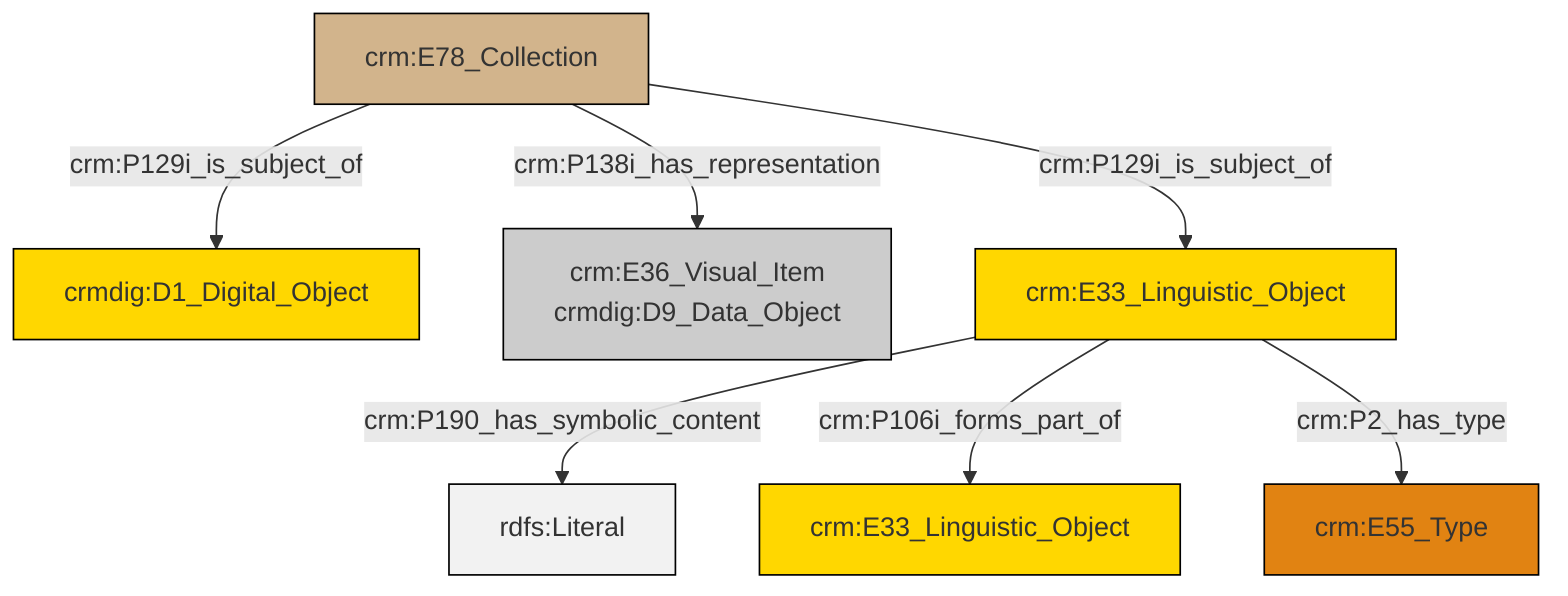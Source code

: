 graph TD
classDef Literal fill:#f2f2f2,stroke:#000000;
classDef CRM_Entity fill:#FFFFFF,stroke:#000000;
classDef Temporal_Entity fill:#00C9E6, stroke:#000000;
classDef Type fill:#E18312, stroke:#000000;
classDef Time-Span fill:#2C9C91, stroke:#000000;
classDef Appellation fill:#FFEB7F, stroke:#000000;
classDef Place fill:#008836, stroke:#000000;
classDef Persistent_Item fill:#B266B2, stroke:#000000;
classDef Conceptual_Object fill:#FFD700, stroke:#000000;
classDef Physical_Thing fill:#D2B48C, stroke:#000000;
classDef Actor fill:#f58aad, stroke:#000000;
classDef PC_Classes fill:#4ce600, stroke:#000000;
classDef Multi fill:#cccccc,stroke:#000000;

0["crm:E78_Collection"]:::Physical_Thing -->|crm:P129i_is_subject_of| 1["crmdig:D1_Digital_Object"]:::Conceptual_Object
6["crm:E33_Linguistic_Object"]:::Conceptual_Object -->|crm:P190_has_symbolic_content| 7[rdfs:Literal]:::Literal
0["crm:E78_Collection"]:::Physical_Thing -->|crm:P138i_has_representation| 2["crm:E36_Visual_Item<br>crmdig:D9_Data_Object"]:::Multi
6["crm:E33_Linguistic_Object"]:::Conceptual_Object -->|crm:P106i_forms_part_of| 11["crm:E33_Linguistic_Object"]:::Conceptual_Object
6["crm:E33_Linguistic_Object"]:::Conceptual_Object -->|crm:P2_has_type| 4["crm:E55_Type"]:::Type
0["crm:E78_Collection"]:::Physical_Thing -->|crm:P129i_is_subject_of| 6["crm:E33_Linguistic_Object"]:::Conceptual_Object